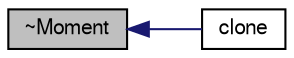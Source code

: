 digraph "~Moment"
{
  bgcolor="transparent";
  edge [fontname="FreeSans",fontsize="10",labelfontname="FreeSans",labelfontsize="10"];
  node [fontname="FreeSans",fontsize="10",shape=record];
  rankdir="LR";
  Node83 [label="~Moment",height=0.2,width=0.4,color="black", fillcolor="grey75", style="filled", fontcolor="black"];
  Node83 -> Node84 [dir="back",color="midnightblue",fontsize="10",style="solid",fontname="FreeSans"];
  Node84 [label="clone",height=0.2,width=0.4,color="black",URL="$a24214.html#ac381531cd6a0b2093de96a75f026a2a0",tooltip="Construct and return a clone. "];
}
